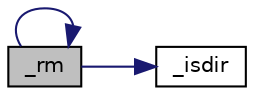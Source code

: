 digraph "_rm"
{
 // LATEX_PDF_SIZE
  bgcolor="transparent";
  edge [fontname="Helvetica",fontsize="10",labelfontname="Helvetica",labelfontsize="10"];
  node [fontname="Helvetica",fontsize="10",shape=record];
  rankdir="LR";
  Node1 [label="_rm",height=0.2,width=0.4,color="black", fillcolor="grey75", style="filled", fontcolor="black",tooltip="Removes a file of directory with all it's subdirectories and files."];
  Node1 -> Node2 [color="midnightblue",fontsize="10",style="solid",fontname="Helvetica"];
  Node2 [label="_isdir",height=0.2,width=0.4,color="black",URL="$d7/d62/group__ISDIR.html#gad438205aef5d9e6aeb39611967db49a4",tooltip="Checks if path is a directory or not."];
  Node1 -> Node1 [color="midnightblue",fontsize="10",style="solid",fontname="Helvetica"];
}
